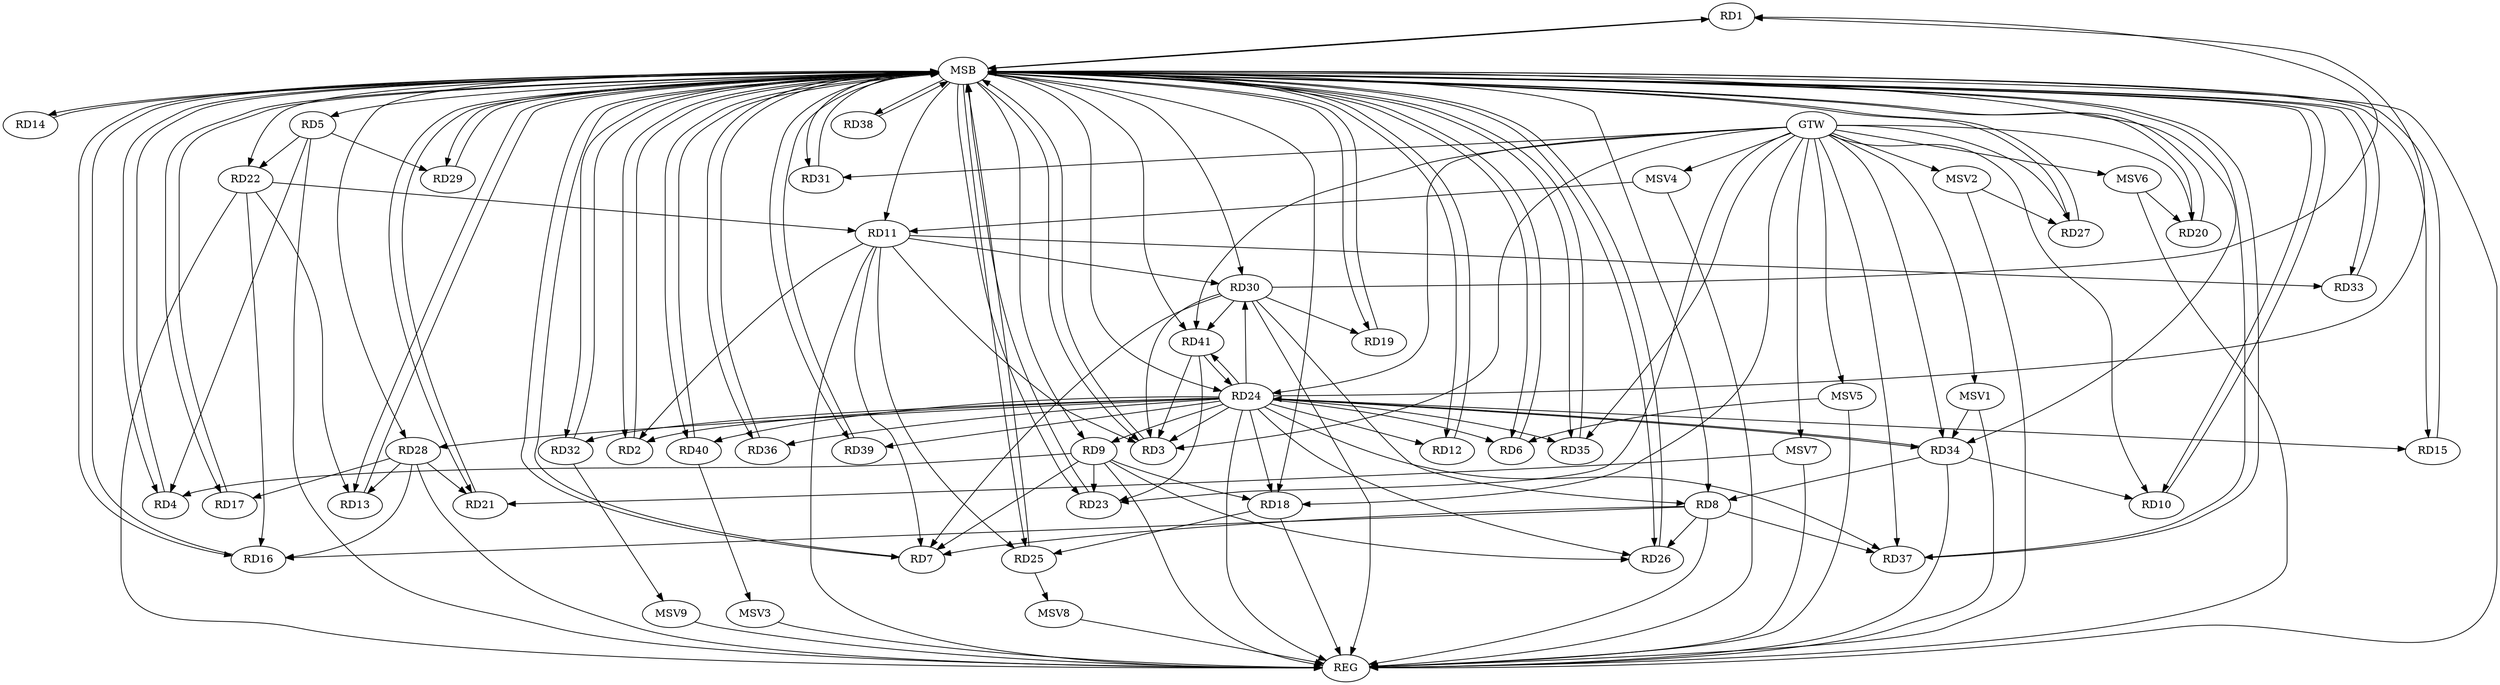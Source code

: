 strict digraph G {
  RD1 [ label="RD1" ];
  RD2 [ label="RD2" ];
  RD3 [ label="RD3" ];
  RD4 [ label="RD4" ];
  RD5 [ label="RD5" ];
  RD6 [ label="RD6" ];
  RD7 [ label="RD7" ];
  RD8 [ label="RD8" ];
  RD9 [ label="RD9" ];
  RD10 [ label="RD10" ];
  RD11 [ label="RD11" ];
  RD12 [ label="RD12" ];
  RD13 [ label="RD13" ];
  RD14 [ label="RD14" ];
  RD15 [ label="RD15" ];
  RD16 [ label="RD16" ];
  RD17 [ label="RD17" ];
  RD18 [ label="RD18" ];
  RD19 [ label="RD19" ];
  RD20 [ label="RD20" ];
  RD21 [ label="RD21" ];
  RD22 [ label="RD22" ];
  RD23 [ label="RD23" ];
  RD24 [ label="RD24" ];
  RD25 [ label="RD25" ];
  RD26 [ label="RD26" ];
  RD27 [ label="RD27" ];
  RD28 [ label="RD28" ];
  RD29 [ label="RD29" ];
  RD30 [ label="RD30" ];
  RD31 [ label="RD31" ];
  RD32 [ label="RD32" ];
  RD33 [ label="RD33" ];
  RD34 [ label="RD34" ];
  RD35 [ label="RD35" ];
  RD36 [ label="RD36" ];
  RD37 [ label="RD37" ];
  RD38 [ label="RD38" ];
  RD39 [ label="RD39" ];
  RD40 [ label="RD40" ];
  RD41 [ label="RD41" ];
  GTW [ label="GTW" ];
  REG [ label="REG" ];
  MSB [ label="MSB" ];
  MSV1 [ label="MSV1" ];
  MSV2 [ label="MSV2" ];
  MSV3 [ label="MSV3" ];
  MSV4 [ label="MSV4" ];
  MSV5 [ label="MSV5" ];
  MSV6 [ label="MSV6" ];
  MSV7 [ label="MSV7" ];
  MSV8 [ label="MSV8" ];
  MSV9 [ label="MSV9" ];
  RD24 -> RD1;
  RD30 -> RD1;
  RD11 -> RD2;
  RD11 -> RD3;
  RD24 -> RD3;
  RD30 -> RD3;
  RD41 -> RD3;
  RD5 -> RD4;
  RD9 -> RD4;
  RD5 -> RD22;
  RD5 -> RD29;
  RD8 -> RD7;
  RD9 -> RD7;
  RD11 -> RD7;
  RD30 -> RD7;
  RD8 -> RD16;
  RD8 -> RD26;
  RD30 -> RD8;
  RD34 -> RD8;
  RD8 -> RD37;
  RD9 -> RD18;
  RD9 -> RD23;
  RD9 -> RD26;
  RD34 -> RD10;
  RD22 -> RD11;
  RD11 -> RD25;
  RD11 -> RD30;
  RD11 -> RD33;
  RD22 -> RD13;
  RD28 -> RD13;
  RD22 -> RD16;
  RD28 -> RD16;
  RD28 -> RD17;
  RD18 -> RD25;
  RD30 -> RD19;
  RD28 -> RD21;
  RD41 -> RD23;
  RD24 -> RD28;
  RD34 -> RD24;
  RD24 -> RD35;
  RD24 -> RD37;
  RD24 -> RD40;
  RD24 -> RD41;
  RD41 -> RD24;
  RD30 -> RD41;
  GTW -> RD24;
  GTW -> RD10;
  GTW -> RD31;
  GTW -> RD27;
  GTW -> RD20;
  GTW -> RD41;
  GTW -> RD35;
  GTW -> RD3;
  GTW -> RD34;
  GTW -> RD37;
  GTW -> RD18;
  GTW -> RD23;
  RD5 -> REG;
  RD8 -> REG;
  RD9 -> REG;
  RD11 -> REG;
  RD18 -> REG;
  RD22 -> REG;
  RD24 -> REG;
  RD28 -> REG;
  RD30 -> REG;
  RD34 -> REG;
  RD1 -> MSB;
  MSB -> RD2;
  MSB -> RD7;
  MSB -> RD34;
  MSB -> RD37;
  MSB -> RD38;
  MSB -> RD41;
  MSB -> REG;
  RD2 -> MSB;
  MSB -> RD13;
  MSB -> RD19;
  MSB -> RD25;
  MSB -> RD27;
  RD3 -> MSB;
  MSB -> RD4;
  MSB -> RD10;
  MSB -> RD33;
  MSB -> RD36;
  RD4 -> MSB;
  MSB -> RD16;
  MSB -> RD29;
  MSB -> RD32;
  RD6 -> MSB;
  RD7 -> MSB;
  MSB -> RD6;
  MSB -> RD28;
  RD10 -> MSB;
  RD12 -> MSB;
  MSB -> RD5;
  MSB -> RD9;
  RD13 -> MSB;
  RD14 -> MSB;
  MSB -> RD35;
  RD15 -> MSB;
  RD16 -> MSB;
  MSB -> RD12;
  MSB -> RD15;
  RD17 -> MSB;
  MSB -> RD22;
  RD19 -> MSB;
  MSB -> RD23;
  RD20 -> MSB;
  MSB -> RD1;
  MSB -> RD21;
  RD21 -> MSB;
  MSB -> RD26;
  MSB -> RD40;
  RD23 -> MSB;
  MSB -> RD24;
  RD25 -> MSB;
  MSB -> RD14;
  MSB -> RD17;
  MSB -> RD31;
  RD26 -> MSB;
  MSB -> RD30;
  RD27 -> MSB;
  MSB -> RD18;
  RD29 -> MSB;
  MSB -> RD20;
  RD31 -> MSB;
  RD32 -> MSB;
  MSB -> RD3;
  MSB -> RD11;
  RD33 -> MSB;
  RD35 -> MSB;
  MSB -> RD8;
  RD36 -> MSB;
  RD37 -> MSB;
  RD38 -> MSB;
  RD39 -> MSB;
  RD40 -> MSB;
  MSB -> RD39;
  RD24 -> RD2;
  RD24 -> RD9;
  RD24 -> RD36;
  RD24 -> RD30;
  RD24 -> RD6;
  RD24 -> RD12;
  RD24 -> RD26;
  RD24 -> RD34;
  RD24 -> RD32;
  RD24 -> RD15;
  RD24 -> RD18;
  RD24 -> RD39;
  MSV1 -> RD34;
  GTW -> MSV1;
  MSV1 -> REG;
  MSV2 -> RD27;
  GTW -> MSV2;
  MSV2 -> REG;
  RD40 -> MSV3;
  MSV3 -> REG;
  MSV4 -> RD11;
  GTW -> MSV4;
  MSV4 -> REG;
  MSV5 -> RD6;
  GTW -> MSV5;
  MSV5 -> REG;
  MSV6 -> RD20;
  GTW -> MSV6;
  MSV6 -> REG;
  MSV7 -> RD21;
  GTW -> MSV7;
  MSV7 -> REG;
  RD25 -> MSV8;
  MSV8 -> REG;
  RD32 -> MSV9;
  MSV9 -> REG;
}
